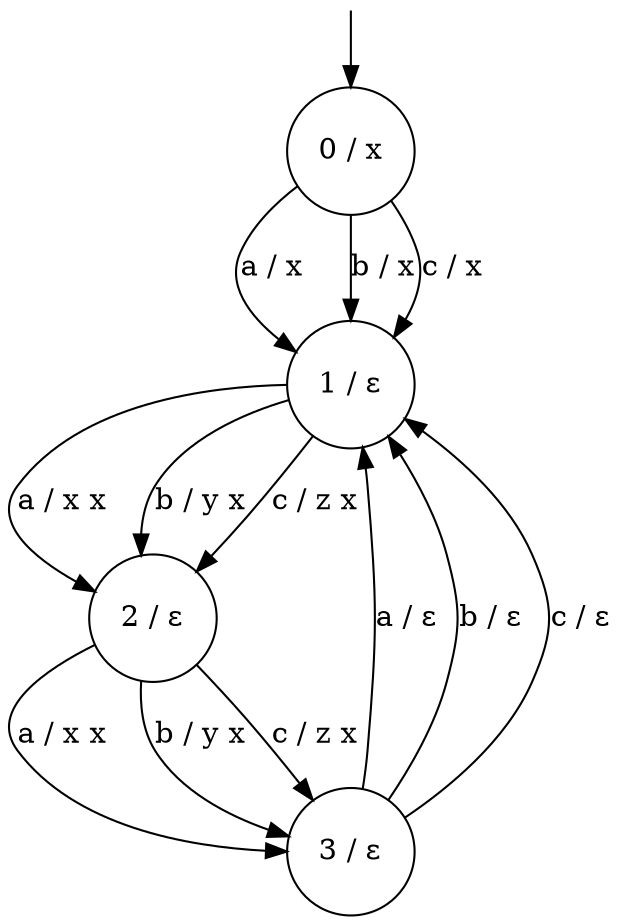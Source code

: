 digraph g {

	s0 [shape="circle" label="0 / x"];
	s1 [shape="circle" label="1 / ε"];
	s2 [shape="circle" label="2 / ε"];
	s3 [shape="circle" label="3 / ε"];
	s0 -> s1 [label="a / x"];
	s0 -> s1 [label="b / x"];
	s0 -> s1 [label="c / x"];
	s1 -> s2 [label="a / x x"];
	s1 -> s2 [label="b / y x"];
	s1 -> s2 [label="c / z x"];
	s2 -> s3 [label="a / x x"];
	s2 -> s3 [label="b / y x"];
	s2 -> s3 [label="c / z x"];
	s3 -> s1 [label="a / ε"];
	s3 -> s1 [label="b / ε"];
	s3 -> s1 [label="c / ε"];

__start0 [label="" shape="none" width="0" height="0"];
__start0 -> s0;

}
